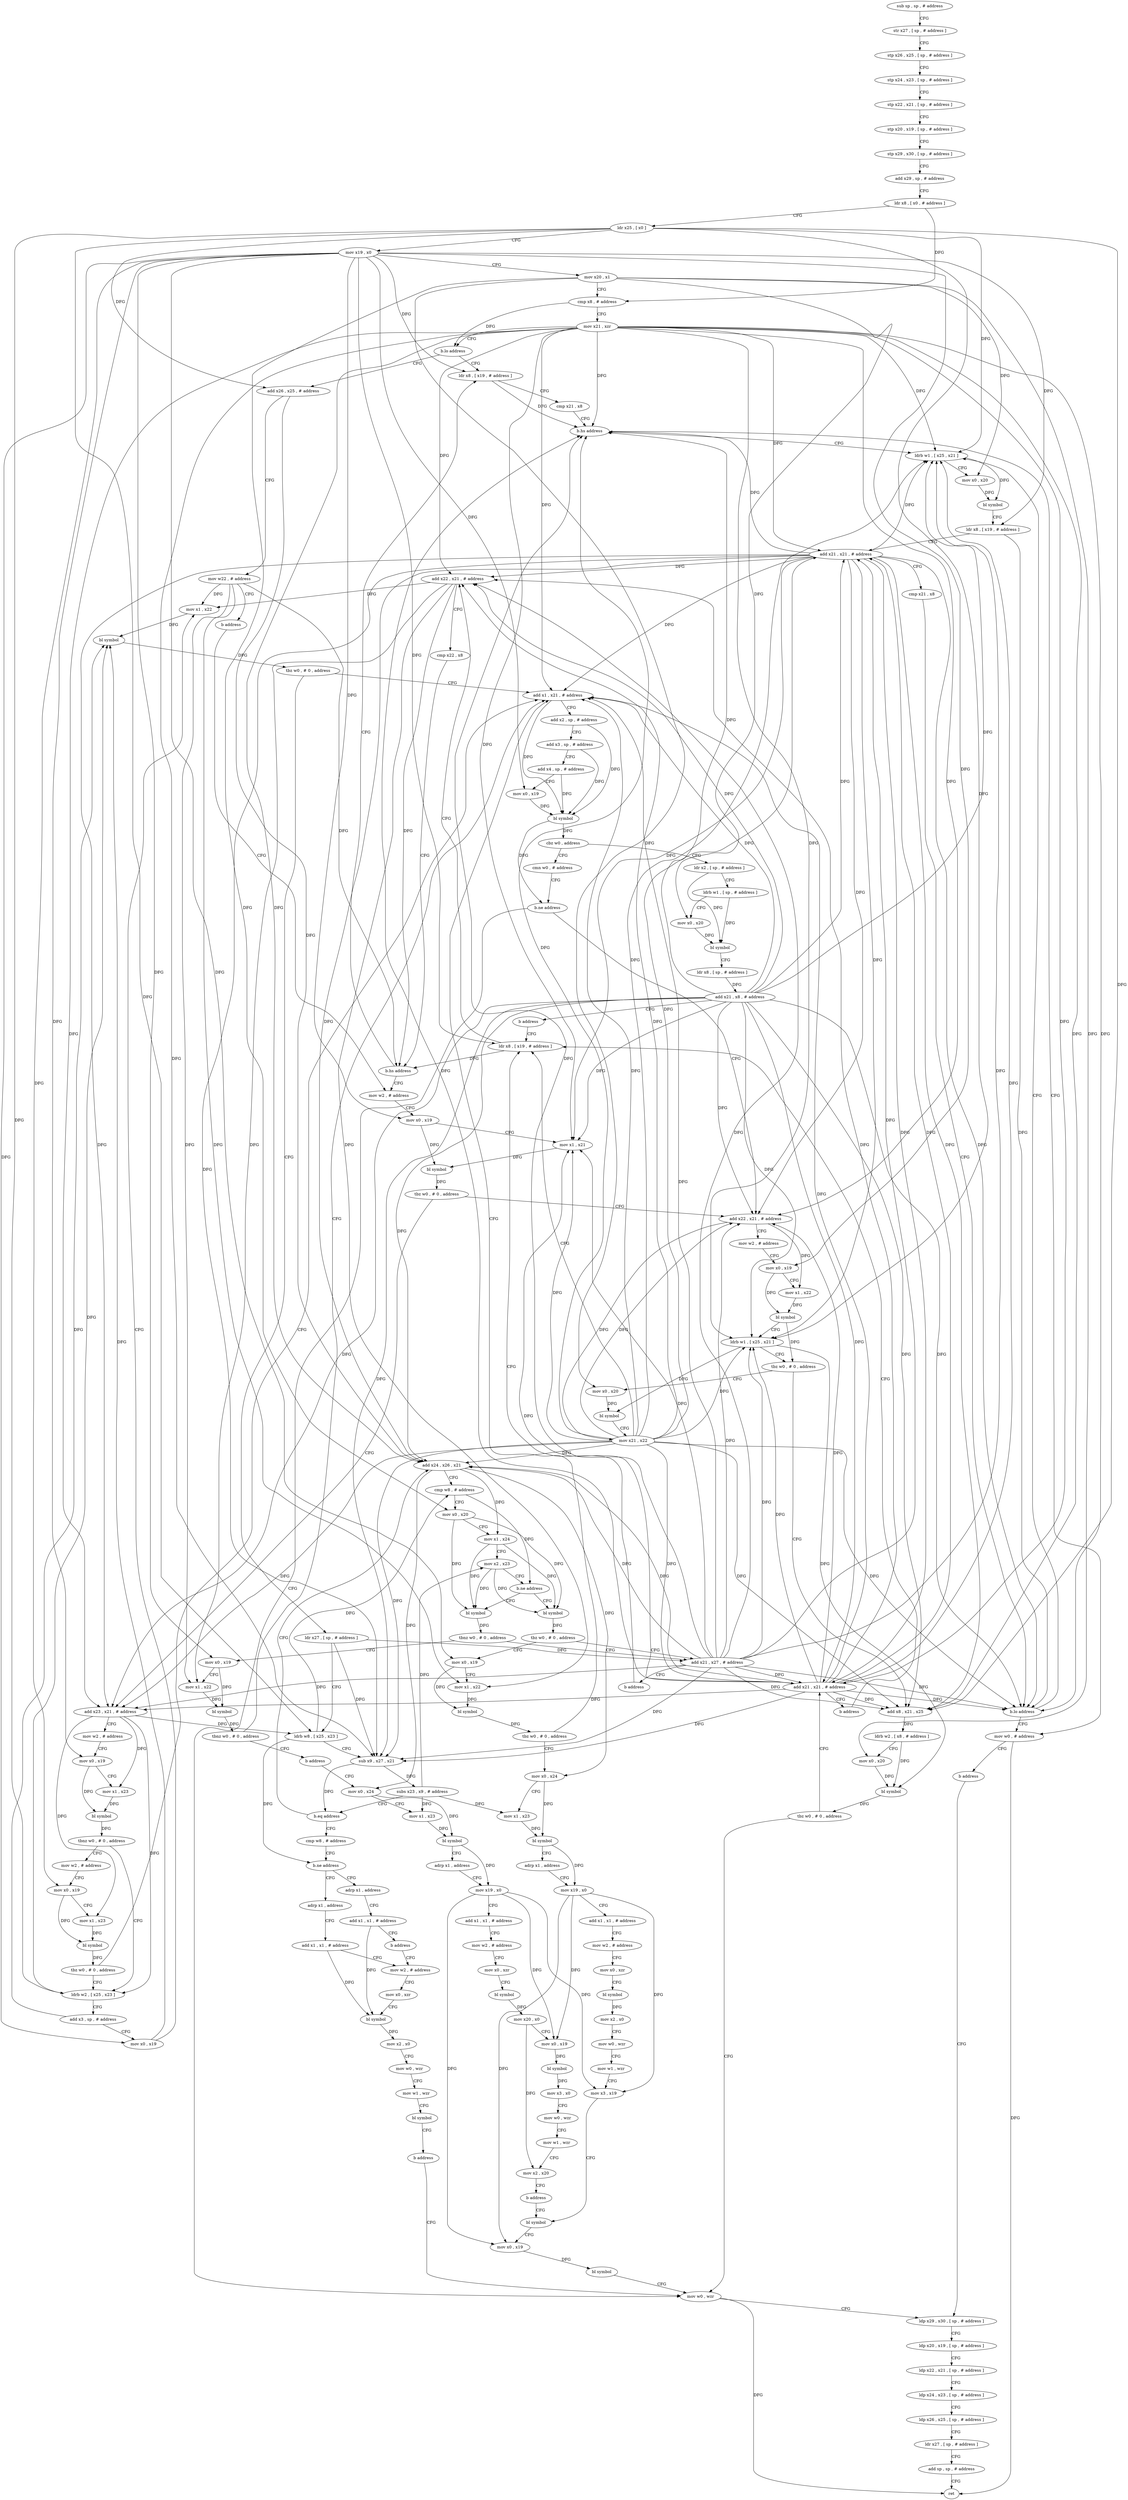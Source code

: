 digraph "func" {
"4205096" [label = "sub sp , sp , # address" ]
"4205100" [label = "str x27 , [ sp , # address ]" ]
"4205104" [label = "stp x26 , x25 , [ sp , # address ]" ]
"4205108" [label = "stp x24 , x23 , [ sp , # address ]" ]
"4205112" [label = "stp x22 , x21 , [ sp , # address ]" ]
"4205116" [label = "stp x20 , x19 , [ sp , # address ]" ]
"4205120" [label = "stp x29 , x30 , [ sp , # address ]" ]
"4205124" [label = "add x29 , sp , # address" ]
"4205128" [label = "ldr x8 , [ x0 , # address ]" ]
"4205132" [label = "ldr x25 , [ x0 ]" ]
"4205136" [label = "mov x19 , x0" ]
"4205140" [label = "mov x20 , x1" ]
"4205144" [label = "cmp x8 , # address" ]
"4205148" [label = "mov x21 , xzr" ]
"4205152" [label = "b.lo address" ]
"4205508" [label = "ldr x8 , [ x19 , # address ]" ]
"4205156" [label = "add x26 , x25 , # address" ]
"4205512" [label = "cmp x21 , x8" ]
"4205516" [label = "b.hs address" ]
"4205548" [label = "mov w0 , # address" ]
"4205520" [label = "ldrb w1 , [ x25 , x21 ]" ]
"4205160" [label = "mov w22 , # address" ]
"4205164" [label = "b address" ]
"4205196" [label = "mov w2 , # address" ]
"4205552" [label = "b address" ]
"4205752" [label = "ldp x29 , x30 , [ sp , # address ]" ]
"4205524" [label = "mov x0 , x20" ]
"4205528" [label = "bl symbol" ]
"4205532" [label = "ldr x8 , [ x19 , # address ]" ]
"4205536" [label = "add x21 , x21 , # address" ]
"4205540" [label = "cmp x21 , x8" ]
"4205544" [label = "b.lo address" ]
"4205200" [label = "mov x0 , x19" ]
"4205204" [label = "mov x1 , x21" ]
"4205208" [label = "bl symbol" ]
"4205212" [label = "tbz w0 , # 0 , address" ]
"4205424" [label = "add x22 , x21 , # address" ]
"4205216" [label = "add x23 , x21 , # address" ]
"4205756" [label = "ldp x20 , x19 , [ sp , # address ]" ]
"4205760" [label = "ldp x22 , x21 , [ sp , # address ]" ]
"4205764" [label = "ldp x24 , x23 , [ sp , # address ]" ]
"4205768" [label = "ldp x26 , x25 , [ sp , # address ]" ]
"4205772" [label = "ldr x27 , [ sp , # address ]" ]
"4205776" [label = "add sp , sp , # address" ]
"4205780" [label = "ret" ]
"4205428" [label = "mov w2 , # address" ]
"4205432" [label = "mov x0 , x19" ]
"4205436" [label = "mov x1 , x22" ]
"4205440" [label = "bl symbol" ]
"4205444" [label = "ldrb w1 , [ x25 , x21 ]" ]
"4205448" [label = "tbz w0 , # 0 , address" ]
"4205168" [label = "mov x0 , x20" ]
"4205452" [label = "add x8 , x21 , x25" ]
"4205220" [label = "mov w2 , # address" ]
"4205224" [label = "mov x0 , x19" ]
"4205228" [label = "mov x1 , x23" ]
"4205232" [label = "bl symbol" ]
"4205236" [label = "tbnz w0 , # 0 , address" ]
"4205260" [label = "ldrb w2 , [ x25 , x23 ]" ]
"4205240" [label = "mov w2 , # address" ]
"4205172" [label = "bl symbol" ]
"4205176" [label = "mov x21 , x22" ]
"4205180" [label = "ldr x8 , [ x19 , # address ]" ]
"4205456" [label = "ldrb w2 , [ x8 , # address ]" ]
"4205460" [label = "mov x0 , x20" ]
"4205464" [label = "bl symbol" ]
"4205468" [label = "tbz w0 , # 0 , address" ]
"4205748" [label = "mov w0 , wzr" ]
"4205472" [label = "add x21 , x21 , # address" ]
"4205264" [label = "add x3 , sp , # address" ]
"4205268" [label = "mov x0 , x19" ]
"4205272" [label = "mov x1 , x22" ]
"4205276" [label = "bl symbol" ]
"4205280" [label = "tbz w0 , # 0 , address" ]
"4205388" [label = "add x1 , x21 , # address" ]
"4205284" [label = "ldr x27 , [ sp , # address ]" ]
"4205244" [label = "mov x0 , x19" ]
"4205248" [label = "mov x1 , x23" ]
"4205252" [label = "bl symbol" ]
"4205256" [label = "tbz w0 , # 0 , address" ]
"4205476" [label = "b address" ]
"4205392" [label = "add x2 , sp , # address" ]
"4205396" [label = "add x3 , sp , # address" ]
"4205400" [label = "add x4 , sp , # address" ]
"4205404" [label = "mov x0 , x19" ]
"4205408" [label = "bl symbol" ]
"4205412" [label = "cbz w0 , address" ]
"4205480" [label = "ldr x2 , [ sp , # address ]" ]
"4205416" [label = "cmn w0 , # address" ]
"4205288" [label = "ldrb w8 , [ x25 , x23 ]" ]
"4205292" [label = "sub x9 , x27 , x21" ]
"4205296" [label = "subs x23 , x9 , # address" ]
"4205300" [label = "b.eq address" ]
"4205556" [label = "cmp w8 , # address" ]
"4205304" [label = "add x24 , x26 , x21" ]
"4205184" [label = "add x22 , x21 , # address" ]
"4205188" [label = "cmp x22 , x8" ]
"4205192" [label = "b.hs address" ]
"4205484" [label = "ldrb w1 , [ sp , # address ]" ]
"4205488" [label = "mov x0 , x20" ]
"4205492" [label = "bl symbol" ]
"4205496" [label = "ldr x8 , [ sp , # address ]" ]
"4205500" [label = "add x21 , x8 , # address" ]
"4205504" [label = "b address" ]
"4205420" [label = "b.ne address" ]
"4205560" [label = "b.ne address" ]
"4205576" [label = "adrp x1 , address" ]
"4205564" [label = "adrp x1 , address" ]
"4205308" [label = "cmp w8 , # address" ]
"4205312" [label = "mov x0 , x20" ]
"4205316" [label = "mov x1 , x24" ]
"4205320" [label = "mov x2 , x23" ]
"4205324" [label = "b.ne address" ]
"4205356" [label = "bl symbol" ]
"4205328" [label = "bl symbol" ]
"4205580" [label = "add x1 , x1 , # address" ]
"4205584" [label = "mov w2 , # address" ]
"4205568" [label = "add x1 , x1 , # address" ]
"4205572" [label = "b address" ]
"4205360" [label = "tbz w0 , # 0 , address" ]
"4205372" [label = "mov x0 , x19" ]
"4205364" [label = "add x21 , x27 , # address" ]
"4205332" [label = "tbnz w0 , # 0 , address" ]
"4205336" [label = "mov x0 , x19" ]
"4205588" [label = "mov x0 , xzr" ]
"4205592" [label = "bl symbol" ]
"4205596" [label = "mov x2 , x0" ]
"4205600" [label = "mov w0 , wzr" ]
"4205604" [label = "mov w1 , wzr" ]
"4205608" [label = "bl symbol" ]
"4205612" [label = "b address" ]
"4205376" [label = "mov x1 , x22" ]
"4205380" [label = "bl symbol" ]
"4205384" [label = "tbz w0 , # 0 , address" ]
"4205684" [label = "mov x0 , x24" ]
"4205368" [label = "b address" ]
"4205340" [label = "mov x1 , x22" ]
"4205344" [label = "bl symbol" ]
"4205348" [label = "tbnz w0 , # 0 , address" ]
"4205352" [label = "b address" ]
"4205688" [label = "mov x1 , x23" ]
"4205692" [label = "bl symbol" ]
"4205696" [label = "adrp x1 , address" ]
"4205700" [label = "mov x19 , x0" ]
"4205704" [label = "add x1 , x1 , # address" ]
"4205708" [label = "mov w2 , # address" ]
"4205712" [label = "mov x0 , xzr" ]
"4205716" [label = "bl symbol" ]
"4205720" [label = "mov x2 , x0" ]
"4205724" [label = "mov w0 , wzr" ]
"4205728" [label = "mov w1 , wzr" ]
"4205732" [label = "mov x3 , x19" ]
"4205736" [label = "bl symbol" ]
"4205616" [label = "mov x0 , x24" ]
"4205620" [label = "mov x1 , x23" ]
"4205624" [label = "bl symbol" ]
"4205628" [label = "adrp x1 , address" ]
"4205632" [label = "mov x19 , x0" ]
"4205636" [label = "add x1 , x1 , # address" ]
"4205640" [label = "mov w2 , # address" ]
"4205644" [label = "mov x0 , xzr" ]
"4205648" [label = "bl symbol" ]
"4205652" [label = "mov x20 , x0" ]
"4205656" [label = "mov x0 , x19" ]
"4205660" [label = "bl symbol" ]
"4205664" [label = "mov x3 , x0" ]
"4205668" [label = "mov w0 , wzr" ]
"4205672" [label = "mov w1 , wzr" ]
"4205676" [label = "mov x2 , x20" ]
"4205680" [label = "b address" ]
"4205740" [label = "mov x0 , x19" ]
"4205744" [label = "bl symbol" ]
"4205096" -> "4205100" [ label = "CFG" ]
"4205100" -> "4205104" [ label = "CFG" ]
"4205104" -> "4205108" [ label = "CFG" ]
"4205108" -> "4205112" [ label = "CFG" ]
"4205112" -> "4205116" [ label = "CFG" ]
"4205116" -> "4205120" [ label = "CFG" ]
"4205120" -> "4205124" [ label = "CFG" ]
"4205124" -> "4205128" [ label = "CFG" ]
"4205128" -> "4205132" [ label = "CFG" ]
"4205128" -> "4205144" [ label = "DFG" ]
"4205132" -> "4205136" [ label = "CFG" ]
"4205132" -> "4205156" [ label = "DFG" ]
"4205132" -> "4205520" [ label = "DFG" ]
"4205132" -> "4205444" [ label = "DFG" ]
"4205132" -> "4205452" [ label = "DFG" ]
"4205132" -> "4205260" [ label = "DFG" ]
"4205132" -> "4205288" [ label = "DFG" ]
"4205136" -> "4205140" [ label = "CFG" ]
"4205136" -> "4205508" [ label = "DFG" ]
"4205136" -> "4205532" [ label = "DFG" ]
"4205136" -> "4205200" [ label = "DFG" ]
"4205136" -> "4205432" [ label = "DFG" ]
"4205136" -> "4205224" [ label = "DFG" ]
"4205136" -> "4205268" [ label = "DFG" ]
"4205136" -> "4205244" [ label = "DFG" ]
"4205136" -> "4205180" [ label = "DFG" ]
"4205136" -> "4205404" [ label = "DFG" ]
"4205136" -> "4205372" [ label = "DFG" ]
"4205136" -> "4205336" [ label = "DFG" ]
"4205140" -> "4205144" [ label = "CFG" ]
"4205140" -> "4205524" [ label = "DFG" ]
"4205140" -> "4205168" [ label = "DFG" ]
"4205140" -> "4205460" [ label = "DFG" ]
"4205140" -> "4205488" [ label = "DFG" ]
"4205140" -> "4205312" [ label = "DFG" ]
"4205144" -> "4205148" [ label = "CFG" ]
"4205144" -> "4205152" [ label = "DFG" ]
"4205148" -> "4205152" [ label = "CFG" ]
"4205148" -> "4205516" [ label = "DFG" ]
"4205148" -> "4205520" [ label = "DFG" ]
"4205148" -> "4205536" [ label = "DFG" ]
"4205148" -> "4205544" [ label = "DFG" ]
"4205148" -> "4205204" [ label = "DFG" ]
"4205148" -> "4205424" [ label = "DFG" ]
"4205148" -> "4205444" [ label = "DFG" ]
"4205148" -> "4205216" [ label = "DFG" ]
"4205148" -> "4205452" [ label = "DFG" ]
"4205148" -> "4205184" [ label = "DFG" ]
"4205148" -> "4205472" [ label = "DFG" ]
"4205148" -> "4205388" [ label = "DFG" ]
"4205148" -> "4205292" [ label = "DFG" ]
"4205148" -> "4205304" [ label = "DFG" ]
"4205152" -> "4205508" [ label = "CFG" ]
"4205152" -> "4205156" [ label = "CFG" ]
"4205508" -> "4205512" [ label = "CFG" ]
"4205508" -> "4205516" [ label = "DFG" ]
"4205156" -> "4205160" [ label = "CFG" ]
"4205156" -> "4205304" [ label = "DFG" ]
"4205512" -> "4205516" [ label = "CFG" ]
"4205516" -> "4205548" [ label = "CFG" ]
"4205516" -> "4205520" [ label = "CFG" ]
"4205548" -> "4205552" [ label = "CFG" ]
"4205548" -> "4205780" [ label = "DFG" ]
"4205520" -> "4205524" [ label = "CFG" ]
"4205520" -> "4205528" [ label = "DFG" ]
"4205160" -> "4205164" [ label = "CFG" ]
"4205160" -> "4205272" [ label = "DFG" ]
"4205160" -> "4205192" [ label = "DFG" ]
"4205160" -> "4205376" [ label = "DFG" ]
"4205160" -> "4205340" [ label = "DFG" ]
"4205164" -> "4205196" [ label = "CFG" ]
"4205196" -> "4205200" [ label = "CFG" ]
"4205552" -> "4205752" [ label = "CFG" ]
"4205752" -> "4205756" [ label = "CFG" ]
"4205524" -> "4205528" [ label = "DFG" ]
"4205528" -> "4205532" [ label = "CFG" ]
"4205532" -> "4205536" [ label = "CFG" ]
"4205532" -> "4205544" [ label = "DFG" ]
"4205536" -> "4205540" [ label = "CFG" ]
"4205536" -> "4205520" [ label = "DFG" ]
"4205536" -> "4205516" [ label = "DFG" ]
"4205536" -> "4205544" [ label = "DFG" ]
"4205536" -> "4205204" [ label = "DFG" ]
"4205536" -> "4205424" [ label = "DFG" ]
"4205536" -> "4205444" [ label = "DFG" ]
"4205536" -> "4205216" [ label = "DFG" ]
"4205536" -> "4205452" [ label = "DFG" ]
"4205536" -> "4205184" [ label = "DFG" ]
"4205536" -> "4205472" [ label = "DFG" ]
"4205536" -> "4205388" [ label = "DFG" ]
"4205536" -> "4205292" [ label = "DFG" ]
"4205536" -> "4205304" [ label = "DFG" ]
"4205540" -> "4205544" [ label = "CFG" ]
"4205544" -> "4205520" [ label = "CFG" ]
"4205544" -> "4205548" [ label = "CFG" ]
"4205200" -> "4205204" [ label = "CFG" ]
"4205200" -> "4205208" [ label = "DFG" ]
"4205204" -> "4205208" [ label = "DFG" ]
"4205208" -> "4205212" [ label = "DFG" ]
"4205212" -> "4205424" [ label = "CFG" ]
"4205212" -> "4205216" [ label = "CFG" ]
"4205424" -> "4205428" [ label = "CFG" ]
"4205424" -> "4205436" [ label = "DFG" ]
"4205424" -> "4205176" [ label = "DFG" ]
"4205216" -> "4205220" [ label = "CFG" ]
"4205216" -> "4205228" [ label = "DFG" ]
"4205216" -> "4205260" [ label = "DFG" ]
"4205216" -> "4205248" [ label = "DFG" ]
"4205216" -> "4205288" [ label = "DFG" ]
"4205756" -> "4205760" [ label = "CFG" ]
"4205760" -> "4205764" [ label = "CFG" ]
"4205764" -> "4205768" [ label = "CFG" ]
"4205768" -> "4205772" [ label = "CFG" ]
"4205772" -> "4205776" [ label = "CFG" ]
"4205776" -> "4205780" [ label = "CFG" ]
"4205428" -> "4205432" [ label = "CFG" ]
"4205432" -> "4205436" [ label = "CFG" ]
"4205432" -> "4205440" [ label = "DFG" ]
"4205436" -> "4205440" [ label = "DFG" ]
"4205440" -> "4205444" [ label = "CFG" ]
"4205440" -> "4205448" [ label = "DFG" ]
"4205444" -> "4205448" [ label = "CFG" ]
"4205444" -> "4205172" [ label = "DFG" ]
"4205444" -> "4205464" [ label = "DFG" ]
"4205448" -> "4205168" [ label = "CFG" ]
"4205448" -> "4205452" [ label = "CFG" ]
"4205168" -> "4205172" [ label = "DFG" ]
"4205452" -> "4205456" [ label = "DFG" ]
"4205220" -> "4205224" [ label = "CFG" ]
"4205224" -> "4205228" [ label = "CFG" ]
"4205224" -> "4205232" [ label = "DFG" ]
"4205228" -> "4205232" [ label = "DFG" ]
"4205232" -> "4205236" [ label = "DFG" ]
"4205236" -> "4205260" [ label = "CFG" ]
"4205236" -> "4205240" [ label = "CFG" ]
"4205260" -> "4205264" [ label = "CFG" ]
"4205260" -> "4205276" [ label = "DFG" ]
"4205240" -> "4205244" [ label = "CFG" ]
"4205172" -> "4205176" [ label = "CFG" ]
"4205176" -> "4205180" [ label = "CFG" ]
"4205176" -> "4205520" [ label = "DFG" ]
"4205176" -> "4205536" [ label = "DFG" ]
"4205176" -> "4205204" [ label = "DFG" ]
"4205176" -> "4205424" [ label = "DFG" ]
"4205176" -> "4205444" [ label = "DFG" ]
"4205176" -> "4205216" [ label = "DFG" ]
"4205176" -> "4205516" [ label = "DFG" ]
"4205176" -> "4205544" [ label = "DFG" ]
"4205176" -> "4205452" [ label = "DFG" ]
"4205176" -> "4205184" [ label = "DFG" ]
"4205176" -> "4205472" [ label = "DFG" ]
"4205176" -> "4205388" [ label = "DFG" ]
"4205176" -> "4205292" [ label = "DFG" ]
"4205176" -> "4205304" [ label = "DFG" ]
"4205180" -> "4205184" [ label = "CFG" ]
"4205180" -> "4205192" [ label = "DFG" ]
"4205456" -> "4205460" [ label = "CFG" ]
"4205456" -> "4205464" [ label = "DFG" ]
"4205460" -> "4205464" [ label = "DFG" ]
"4205464" -> "4205468" [ label = "DFG" ]
"4205468" -> "4205748" [ label = "CFG" ]
"4205468" -> "4205472" [ label = "CFG" ]
"4205748" -> "4205752" [ label = "CFG" ]
"4205748" -> "4205780" [ label = "DFG" ]
"4205472" -> "4205476" [ label = "CFG" ]
"4205472" -> "4205520" [ label = "DFG" ]
"4205472" -> "4205536" [ label = "DFG" ]
"4205472" -> "4205204" [ label = "DFG" ]
"4205472" -> "4205424" [ label = "DFG" ]
"4205472" -> "4205444" [ label = "DFG" ]
"4205472" -> "4205216" [ label = "DFG" ]
"4205472" -> "4205184" [ label = "DFG" ]
"4205472" -> "4205516" [ label = "DFG" ]
"4205472" -> "4205544" [ label = "DFG" ]
"4205472" -> "4205452" [ label = "DFG" ]
"4205472" -> "4205388" [ label = "DFG" ]
"4205472" -> "4205292" [ label = "DFG" ]
"4205472" -> "4205304" [ label = "DFG" ]
"4205264" -> "4205268" [ label = "CFG" ]
"4205264" -> "4205276" [ label = "DFG" ]
"4205268" -> "4205272" [ label = "CFG" ]
"4205268" -> "4205276" [ label = "DFG" ]
"4205272" -> "4205276" [ label = "DFG" ]
"4205276" -> "4205280" [ label = "DFG" ]
"4205280" -> "4205388" [ label = "CFG" ]
"4205280" -> "4205284" [ label = "CFG" ]
"4205388" -> "4205392" [ label = "CFG" ]
"4205388" -> "4205408" [ label = "DFG" ]
"4205284" -> "4205288" [ label = "CFG" ]
"4205284" -> "4205292" [ label = "DFG" ]
"4205284" -> "4205364" [ label = "DFG" ]
"4205244" -> "4205248" [ label = "CFG" ]
"4205244" -> "4205252" [ label = "DFG" ]
"4205248" -> "4205252" [ label = "DFG" ]
"4205252" -> "4205256" [ label = "DFG" ]
"4205256" -> "4205388" [ label = "CFG" ]
"4205256" -> "4205260" [ label = "CFG" ]
"4205476" -> "4205180" [ label = "CFG" ]
"4205392" -> "4205396" [ label = "CFG" ]
"4205392" -> "4205408" [ label = "DFG" ]
"4205396" -> "4205400" [ label = "CFG" ]
"4205396" -> "4205408" [ label = "DFG" ]
"4205400" -> "4205404" [ label = "CFG" ]
"4205400" -> "4205408" [ label = "DFG" ]
"4205404" -> "4205408" [ label = "DFG" ]
"4205408" -> "4205412" [ label = "DFG" ]
"4205408" -> "4205420" [ label = "DFG" ]
"4205412" -> "4205480" [ label = "CFG" ]
"4205412" -> "4205416" [ label = "CFG" ]
"4205480" -> "4205484" [ label = "CFG" ]
"4205480" -> "4205492" [ label = "DFG" ]
"4205416" -> "4205420" [ label = "CFG" ]
"4205288" -> "4205292" [ label = "CFG" ]
"4205288" -> "4205560" [ label = "DFG" ]
"4205288" -> "4205308" [ label = "DFG" ]
"4205292" -> "4205296" [ label = "DFG" ]
"4205292" -> "4205300" [ label = "DFG" ]
"4205296" -> "4205300" [ label = "CFG" ]
"4205296" -> "4205320" [ label = "DFG" ]
"4205296" -> "4205688" [ label = "DFG" ]
"4205296" -> "4205620" [ label = "DFG" ]
"4205300" -> "4205556" [ label = "CFG" ]
"4205300" -> "4205304" [ label = "CFG" ]
"4205556" -> "4205560" [ label = "CFG" ]
"4205304" -> "4205308" [ label = "CFG" ]
"4205304" -> "4205316" [ label = "DFG" ]
"4205304" -> "4205684" [ label = "DFG" ]
"4205304" -> "4205616" [ label = "DFG" ]
"4205184" -> "4205188" [ label = "CFG" ]
"4205184" -> "4205272" [ label = "DFG" ]
"4205184" -> "4205192" [ label = "DFG" ]
"4205184" -> "4205376" [ label = "DFG" ]
"4205184" -> "4205340" [ label = "DFG" ]
"4205188" -> "4205192" [ label = "CFG" ]
"4205192" -> "4205508" [ label = "CFG" ]
"4205192" -> "4205196" [ label = "CFG" ]
"4205484" -> "4205488" [ label = "CFG" ]
"4205484" -> "4205492" [ label = "DFG" ]
"4205488" -> "4205492" [ label = "DFG" ]
"4205492" -> "4205496" [ label = "CFG" ]
"4205496" -> "4205500" [ label = "DFG" ]
"4205500" -> "4205504" [ label = "CFG" ]
"4205500" -> "4205520" [ label = "DFG" ]
"4205500" -> "4205536" [ label = "DFG" ]
"4205500" -> "4205204" [ label = "DFG" ]
"4205500" -> "4205424" [ label = "DFG" ]
"4205500" -> "4205444" [ label = "DFG" ]
"4205500" -> "4205216" [ label = "DFG" ]
"4205500" -> "4205184" [ label = "DFG" ]
"4205500" -> "4205472" [ label = "DFG" ]
"4205500" -> "4205388" [ label = "DFG" ]
"4205500" -> "4205292" [ label = "DFG" ]
"4205500" -> "4205516" [ label = "DFG" ]
"4205500" -> "4205544" [ label = "DFG" ]
"4205500" -> "4205452" [ label = "DFG" ]
"4205500" -> "4205304" [ label = "DFG" ]
"4205504" -> "4205180" [ label = "CFG" ]
"4205420" -> "4205748" [ label = "CFG" ]
"4205420" -> "4205424" [ label = "CFG" ]
"4205560" -> "4205576" [ label = "CFG" ]
"4205560" -> "4205564" [ label = "CFG" ]
"4205576" -> "4205580" [ label = "CFG" ]
"4205564" -> "4205568" [ label = "CFG" ]
"4205308" -> "4205312" [ label = "CFG" ]
"4205308" -> "4205324" [ label = "DFG" ]
"4205312" -> "4205316" [ label = "CFG" ]
"4205312" -> "4205356" [ label = "DFG" ]
"4205312" -> "4205328" [ label = "DFG" ]
"4205316" -> "4205320" [ label = "CFG" ]
"4205316" -> "4205356" [ label = "DFG" ]
"4205316" -> "4205328" [ label = "DFG" ]
"4205320" -> "4205324" [ label = "CFG" ]
"4205320" -> "4205356" [ label = "DFG" ]
"4205320" -> "4205328" [ label = "DFG" ]
"4205324" -> "4205356" [ label = "CFG" ]
"4205324" -> "4205328" [ label = "CFG" ]
"4205356" -> "4205360" [ label = "DFG" ]
"4205328" -> "4205332" [ label = "DFG" ]
"4205580" -> "4205584" [ label = "CFG" ]
"4205580" -> "4205592" [ label = "DFG" ]
"4205584" -> "4205588" [ label = "CFG" ]
"4205568" -> "4205572" [ label = "CFG" ]
"4205568" -> "4205592" [ label = "DFG" ]
"4205572" -> "4205584" [ label = "CFG" ]
"4205360" -> "4205372" [ label = "CFG" ]
"4205360" -> "4205364" [ label = "CFG" ]
"4205372" -> "4205376" [ label = "CFG" ]
"4205372" -> "4205380" [ label = "DFG" ]
"4205364" -> "4205368" [ label = "CFG" ]
"4205364" -> "4205520" [ label = "DFG" ]
"4205364" -> "4205536" [ label = "DFG" ]
"4205364" -> "4205204" [ label = "DFG" ]
"4205364" -> "4205424" [ label = "DFG" ]
"4205364" -> "4205444" [ label = "DFG" ]
"4205364" -> "4205216" [ label = "DFG" ]
"4205364" -> "4205184" [ label = "DFG" ]
"4205364" -> "4205472" [ label = "DFG" ]
"4205364" -> "4205388" [ label = "DFG" ]
"4205364" -> "4205292" [ label = "DFG" ]
"4205364" -> "4205304" [ label = "DFG" ]
"4205364" -> "4205516" [ label = "DFG" ]
"4205364" -> "4205544" [ label = "DFG" ]
"4205364" -> "4205452" [ label = "DFG" ]
"4205332" -> "4205364" [ label = "CFG" ]
"4205332" -> "4205336" [ label = "CFG" ]
"4205336" -> "4205340" [ label = "CFG" ]
"4205336" -> "4205344" [ label = "DFG" ]
"4205588" -> "4205592" [ label = "CFG" ]
"4205592" -> "4205596" [ label = "DFG" ]
"4205596" -> "4205600" [ label = "CFG" ]
"4205600" -> "4205604" [ label = "CFG" ]
"4205604" -> "4205608" [ label = "CFG" ]
"4205608" -> "4205612" [ label = "CFG" ]
"4205612" -> "4205748" [ label = "CFG" ]
"4205376" -> "4205380" [ label = "DFG" ]
"4205380" -> "4205384" [ label = "DFG" ]
"4205384" -> "4205684" [ label = "CFG" ]
"4205384" -> "4205388" [ label = "CFG" ]
"4205684" -> "4205688" [ label = "CFG" ]
"4205684" -> "4205692" [ label = "DFG" ]
"4205368" -> "4205180" [ label = "CFG" ]
"4205340" -> "4205344" [ label = "DFG" ]
"4205344" -> "4205348" [ label = "DFG" ]
"4205348" -> "4205388" [ label = "CFG" ]
"4205348" -> "4205352" [ label = "CFG" ]
"4205352" -> "4205616" [ label = "CFG" ]
"4205688" -> "4205692" [ label = "DFG" ]
"4205692" -> "4205696" [ label = "CFG" ]
"4205692" -> "4205700" [ label = "DFG" ]
"4205696" -> "4205700" [ label = "CFG" ]
"4205700" -> "4205704" [ label = "CFG" ]
"4205700" -> "4205732" [ label = "DFG" ]
"4205700" -> "4205740" [ label = "DFG" ]
"4205700" -> "4205656" [ label = "DFG" ]
"4205704" -> "4205708" [ label = "CFG" ]
"4205708" -> "4205712" [ label = "CFG" ]
"4205712" -> "4205716" [ label = "CFG" ]
"4205716" -> "4205720" [ label = "DFG" ]
"4205720" -> "4205724" [ label = "CFG" ]
"4205724" -> "4205728" [ label = "CFG" ]
"4205728" -> "4205732" [ label = "CFG" ]
"4205732" -> "4205736" [ label = "CFG" ]
"4205736" -> "4205740" [ label = "CFG" ]
"4205616" -> "4205620" [ label = "CFG" ]
"4205616" -> "4205624" [ label = "DFG" ]
"4205620" -> "4205624" [ label = "DFG" ]
"4205624" -> "4205628" [ label = "CFG" ]
"4205624" -> "4205632" [ label = "DFG" ]
"4205628" -> "4205632" [ label = "CFG" ]
"4205632" -> "4205636" [ label = "CFG" ]
"4205632" -> "4205732" [ label = "DFG" ]
"4205632" -> "4205740" [ label = "DFG" ]
"4205632" -> "4205656" [ label = "DFG" ]
"4205636" -> "4205640" [ label = "CFG" ]
"4205640" -> "4205644" [ label = "CFG" ]
"4205644" -> "4205648" [ label = "CFG" ]
"4205648" -> "4205652" [ label = "DFG" ]
"4205652" -> "4205656" [ label = "CFG" ]
"4205652" -> "4205676" [ label = "DFG" ]
"4205656" -> "4205660" [ label = "DFG" ]
"4205660" -> "4205664" [ label = "DFG" ]
"4205664" -> "4205668" [ label = "CFG" ]
"4205668" -> "4205672" [ label = "CFG" ]
"4205672" -> "4205676" [ label = "CFG" ]
"4205676" -> "4205680" [ label = "CFG" ]
"4205680" -> "4205736" [ label = "CFG" ]
"4205740" -> "4205744" [ label = "DFG" ]
"4205744" -> "4205748" [ label = "CFG" ]
}
